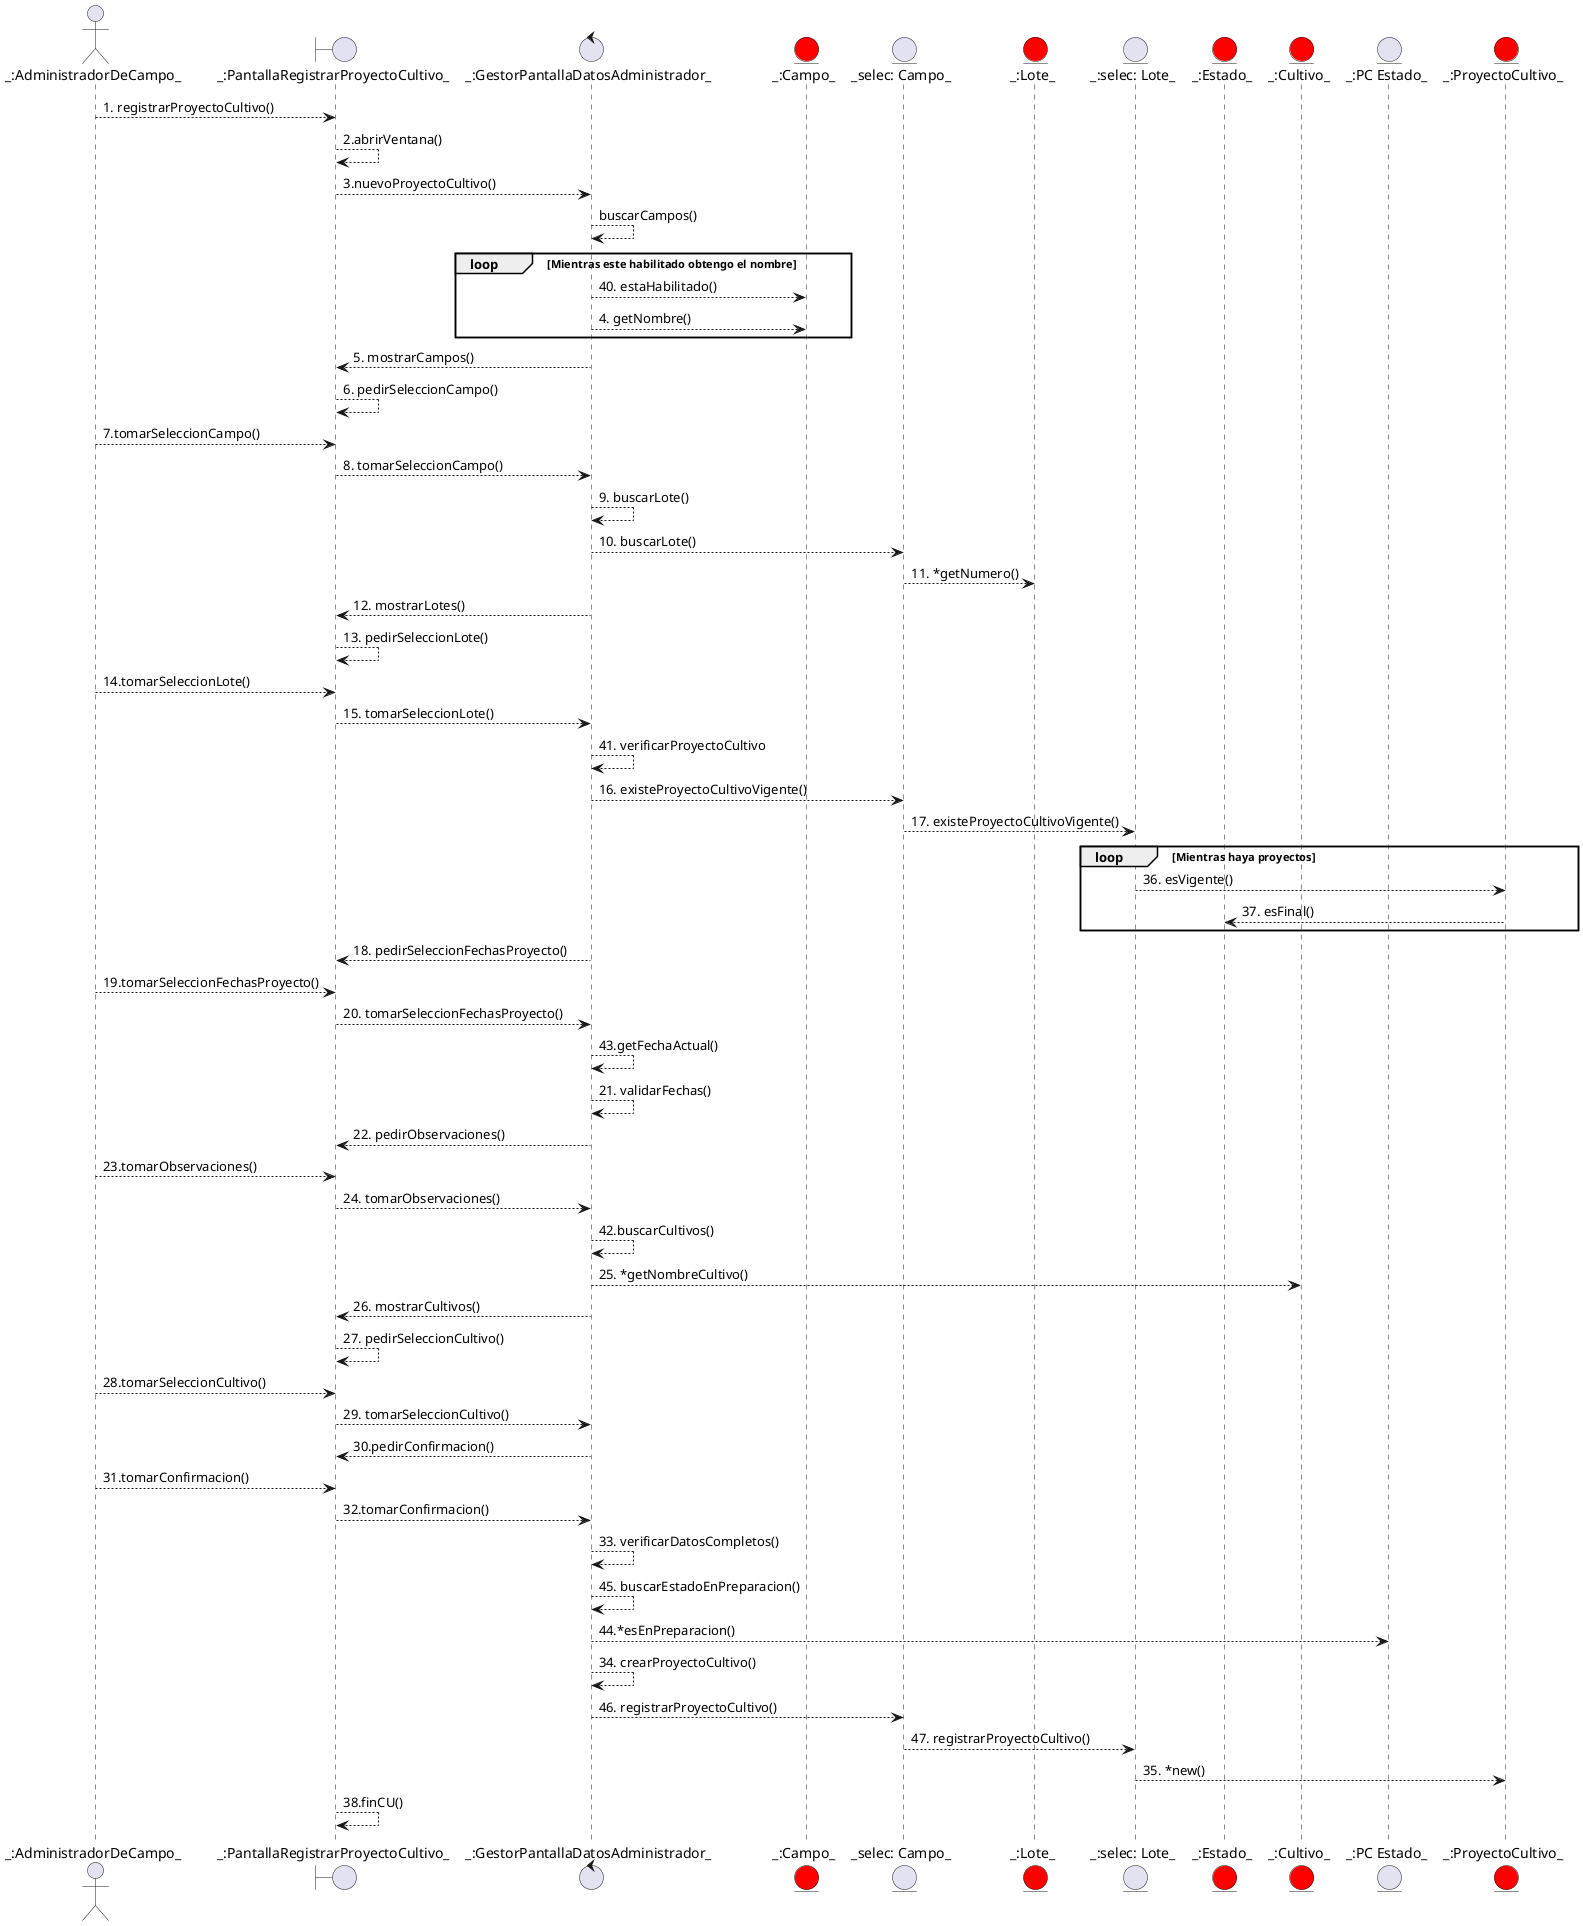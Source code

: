 @startuml RegistrarProyectoCultivo

actor "_:AdministradorDeCampo_" as A

boundary "_:PantallaRegistrarProyectoCultivo_" as P
A --> P : 1. registrarProyectoCultivo()
' Los paréntesis en la vista dinámica no representan métodos, representan MENSAJES.

P --> P : 2.abrirVentana()
control "_:GestorPantallaDatosAdministrador_" as GIDA
P --> GIDA : 3.nuevoProyectoCultivo()
GIDA --> GIDA : buscarCampos()
entity "_:Campo_" as C #red
group loop [Mientras este habilitado obtengo el nombre]
    GIDA --> C : 40. estaHabilitado()
    GIDA --> C : 4. getNombre()
end


GIDA --> P : 5. mostrarCampos()
P --> P : 6. pedirSeleccionCampo()

A --> P: 7.tomarSeleccionCampo()

P --> GIDA : 8. tomarSeleccionCampo()

GIDA --> GIDA : 9. buscarLote()
entity "_selec: Campo_" as SC
GIDA --> SC : 10. buscarLote()
entity "_:Lote_" as L #red
SC --> L : 11. *getNumero()


GIDA --> P: 12. mostrarLotes()
P --> P : 13. pedirSeleccionLote()
A --> P: 14.tomarSeleccionLote()
P --> GIDA : 15. tomarSeleccionLote()
GIDA --> GIDA: 41. verificarProyectoCultivo
GIDA --> SC : 16. existeProyectoCultivoVigente()
entity "_:selec: Lote_" as SL
SC --> SL : 17. existeProyectoCultivoVigente()

entity "_:ProyectoCultivo_" as PC #red
group loop [Mientras haya proyectos]
    SL --> PC : 36. esVigente()

    entity "_:Estado_" as E #red
    PC --> E : 37. esFinal()
end
GIDA --> P : 18. pedirSeleccionFechasProyecto()

A --> P: 19.tomarSeleccionFechasProyecto()
P --> GIDA : 20. tomarSeleccionFechasProyecto()
GIDA --> GIDA : 43.getFechaActual()
GIDA --> GIDA : 21. validarFechas()

GIDA --> P : 22. pedirObservaciones()
A --> P: 23.tomarObservaciones()
P --> GIDA : 24. tomarObservaciones()

entity "_:Cultivo_" as Cu #red

GIDA --> GIDA: 42.buscarCultivos()
GIDA --> Cu : 25. *getNombreCultivo()
GIDA --> P : 26. mostrarCultivos()
P --> P : 27. pedirSeleccionCultivo()
A --> P: 28.tomarSeleccionCultivo()
P --> GIDA : 29. tomarSeleccionCultivo()

GIDA --> P : 30.pedirConfirmacion()
A --> P: 31.tomarConfirmacion()
P --> GIDA : 32.tomarConfirmacion()

GIDA --> GIDA : 33. verificarDatosCompletos()
entity "_:PC Estado_" as PC_E
GIDA --> GIDA : 45. buscarEstadoEnPreparacion()
GIDA --> PC_E: 44.*esEnPreparacion()

GIDA --> GIDA : 34. crearProyectoCultivo()

GIDA --> SC : 46. registrarProyectoCultivo()
SC --> SL : 47. registrarProyectoCultivo()
create entity "_new:ProyectoCultivo_" as PC
SL --> PC : 35. *new()

P --> P : 38.finCU()

@enduml
